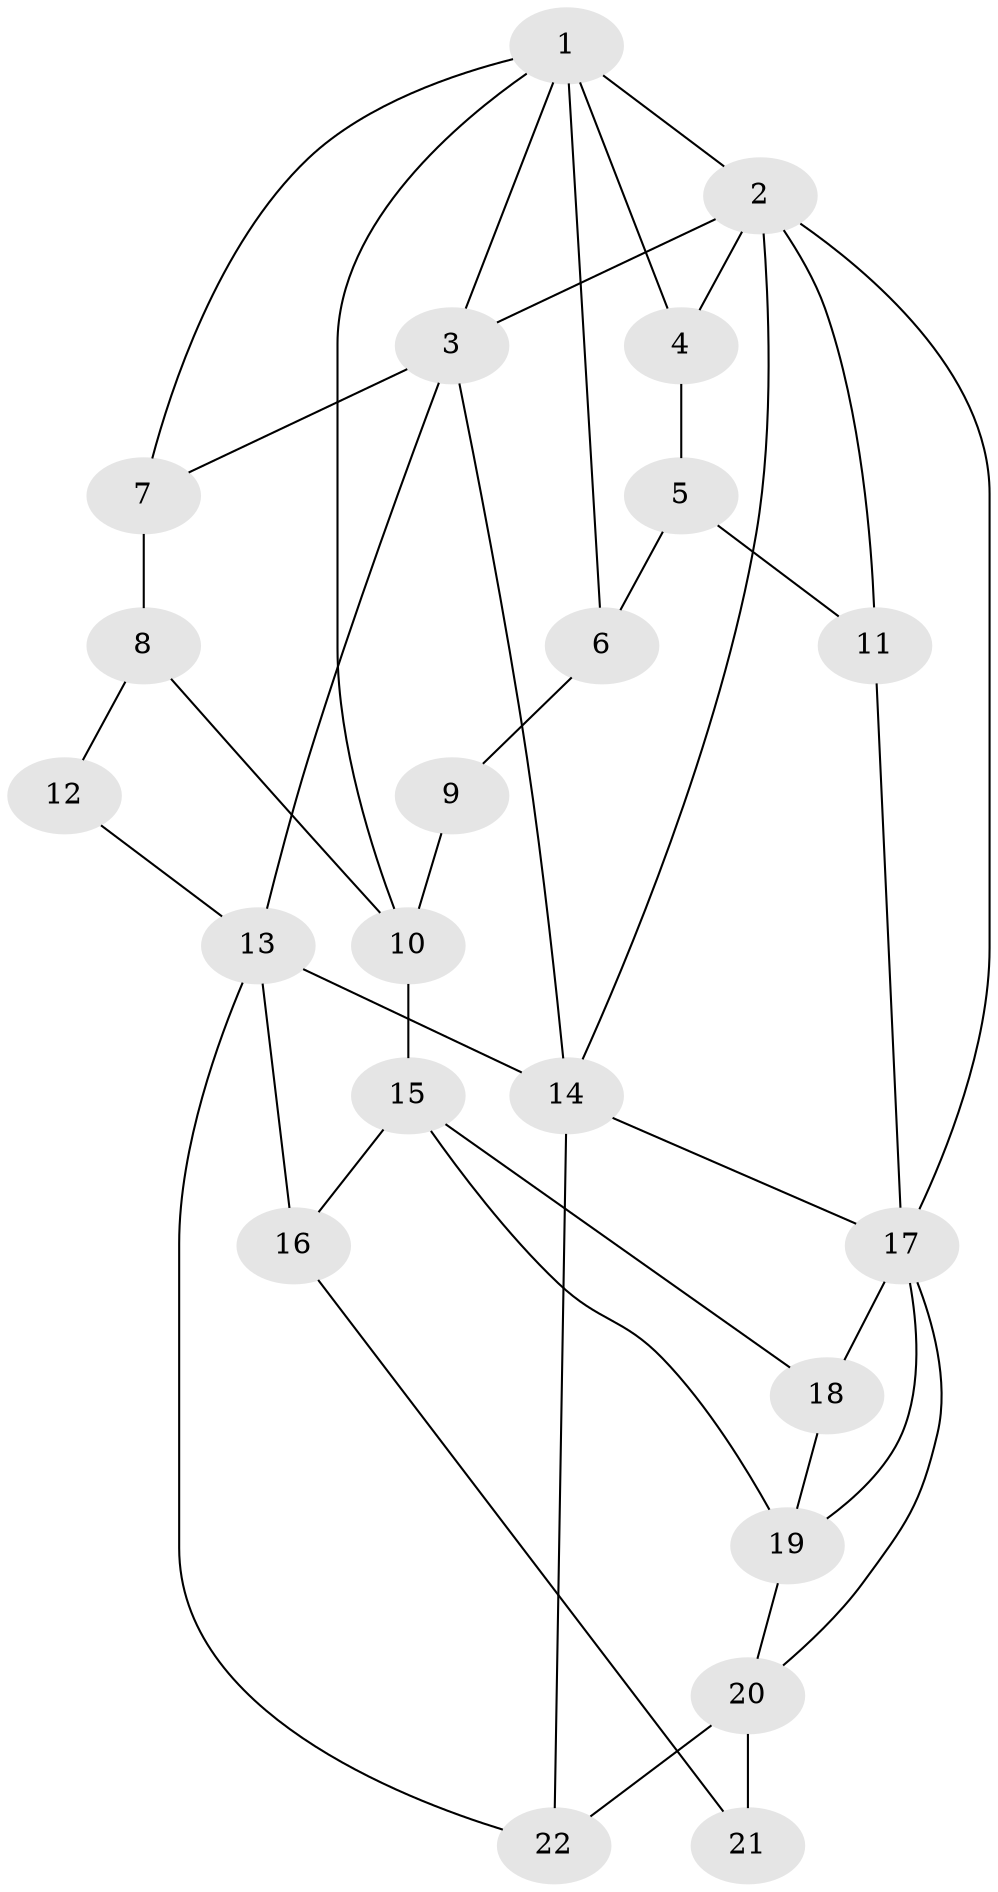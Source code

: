// original degree distribution, {3: 0.02857142857142857, 4: 0.22857142857142856, 6: 0.2, 5: 0.5428571428571428}
// Generated by graph-tools (version 1.1) at 2025/54/03/04/25 22:54:26]
// undirected, 22 vertices, 41 edges
graph export_dot {
  node [color=gray90,style=filled];
  1;
  2;
  3;
  4;
  5;
  6;
  7;
  8;
  9;
  10;
  11;
  12;
  13;
  14;
  15;
  16;
  17;
  18;
  19;
  20;
  21;
  22;
  1 -- 2 [weight=2.0];
  1 -- 3 [weight=1.0];
  1 -- 4 [weight=1.0];
  1 -- 6 [weight=1.0];
  1 -- 7 [weight=1.0];
  1 -- 10 [weight=1.0];
  2 -- 3 [weight=1.0];
  2 -- 4 [weight=1.0];
  2 -- 11 [weight=1.0];
  2 -- 14 [weight=1.0];
  2 -- 17 [weight=1.0];
  3 -- 7 [weight=2.0];
  3 -- 13 [weight=1.0];
  3 -- 14 [weight=1.0];
  4 -- 5 [weight=2.0];
  5 -- 6 [weight=2.0];
  5 -- 11 [weight=2.0];
  6 -- 9 [weight=2.0];
  7 -- 8 [weight=3.0];
  8 -- 10 [weight=1.0];
  8 -- 12 [weight=2.0];
  9 -- 10 [weight=1.0];
  10 -- 15 [weight=2.0];
  11 -- 17 [weight=1.0];
  12 -- 13 [weight=1.0];
  13 -- 14 [weight=1.0];
  13 -- 16 [weight=2.0];
  13 -- 22 [weight=1.0];
  14 -- 17 [weight=1.0];
  14 -- 22 [weight=2.0];
  15 -- 16 [weight=2.0];
  15 -- 18 [weight=1.0];
  15 -- 19 [weight=1.0];
  16 -- 21 [weight=1.0];
  17 -- 18 [weight=1.0];
  17 -- 19 [weight=1.0];
  17 -- 20 [weight=1.0];
  18 -- 19 [weight=1.0];
  19 -- 20 [weight=1.0];
  20 -- 21 [weight=2.0];
  20 -- 22 [weight=2.0];
}
